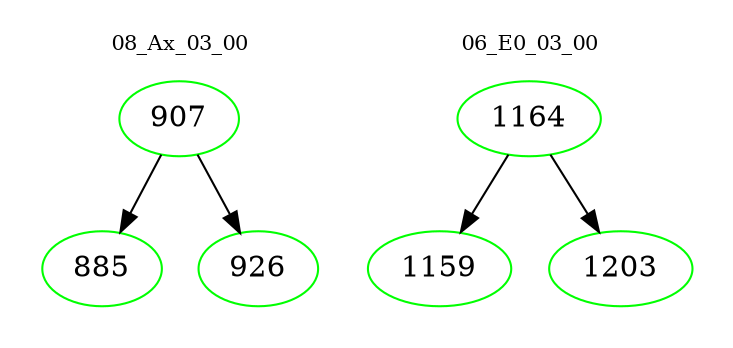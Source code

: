 digraph{
subgraph cluster_0 {
color = white
label = "08_Ax_03_00";
fontsize=10;
T0_907 [label="907", color="green"]
T0_907 -> T0_885 [color="black"]
T0_885 [label="885", color="green"]
T0_907 -> T0_926 [color="black"]
T0_926 [label="926", color="green"]
}
subgraph cluster_1 {
color = white
label = "06_E0_03_00";
fontsize=10;
T1_1164 [label="1164", color="green"]
T1_1164 -> T1_1159 [color="black"]
T1_1159 [label="1159", color="green"]
T1_1164 -> T1_1203 [color="black"]
T1_1203 [label="1203", color="green"]
}
}
